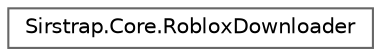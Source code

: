 digraph "Graphical Class Hierarchy"
{
 // LATEX_PDF_SIZE
  bgcolor="transparent";
  edge [fontname=Helvetica,fontsize=10,labelfontname=Helvetica,labelfontsize=10];
  node [fontname=Helvetica,fontsize=10,shape=box,height=0.2,width=0.4];
  rankdir="LR";
  Node0 [id="Node000000",label="Sirstrap.Core.RobloxDownloader",height=0.2,width=0.4,color="grey40", fillcolor="white", style="filled",URL="$class_sirstrap_1_1_core_1_1_roblox_downloader.html",tooltip="Orchestrates the complete Roblox application deployment process, including version determination,..."];
}
